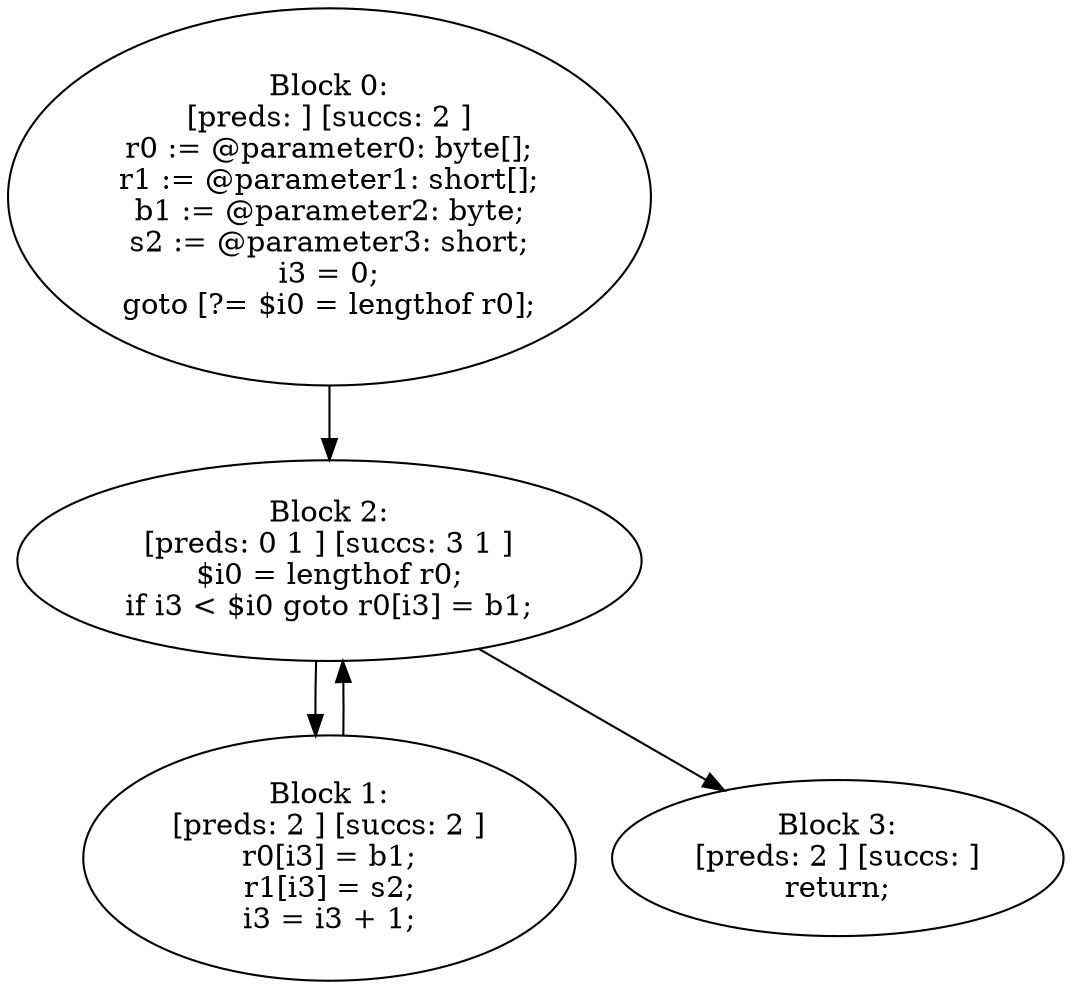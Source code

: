 digraph "unitGraph" {
    "Block 0:
[preds: ] [succs: 2 ]
r0 := @parameter0: byte[];
r1 := @parameter1: short[];
b1 := @parameter2: byte;
s2 := @parameter3: short;
i3 = 0;
goto [?= $i0 = lengthof r0];
"
    "Block 1:
[preds: 2 ] [succs: 2 ]
r0[i3] = b1;
r1[i3] = s2;
i3 = i3 + 1;
"
    "Block 2:
[preds: 0 1 ] [succs: 3 1 ]
$i0 = lengthof r0;
if i3 < $i0 goto r0[i3] = b1;
"
    "Block 3:
[preds: 2 ] [succs: ]
return;
"
    "Block 0:
[preds: ] [succs: 2 ]
r0 := @parameter0: byte[];
r1 := @parameter1: short[];
b1 := @parameter2: byte;
s2 := @parameter3: short;
i3 = 0;
goto [?= $i0 = lengthof r0];
"->"Block 2:
[preds: 0 1 ] [succs: 3 1 ]
$i0 = lengthof r0;
if i3 < $i0 goto r0[i3] = b1;
";
    "Block 1:
[preds: 2 ] [succs: 2 ]
r0[i3] = b1;
r1[i3] = s2;
i3 = i3 + 1;
"->"Block 2:
[preds: 0 1 ] [succs: 3 1 ]
$i0 = lengthof r0;
if i3 < $i0 goto r0[i3] = b1;
";
    "Block 2:
[preds: 0 1 ] [succs: 3 1 ]
$i0 = lengthof r0;
if i3 < $i0 goto r0[i3] = b1;
"->"Block 3:
[preds: 2 ] [succs: ]
return;
";
    "Block 2:
[preds: 0 1 ] [succs: 3 1 ]
$i0 = lengthof r0;
if i3 < $i0 goto r0[i3] = b1;
"->"Block 1:
[preds: 2 ] [succs: 2 ]
r0[i3] = b1;
r1[i3] = s2;
i3 = i3 + 1;
";
}
